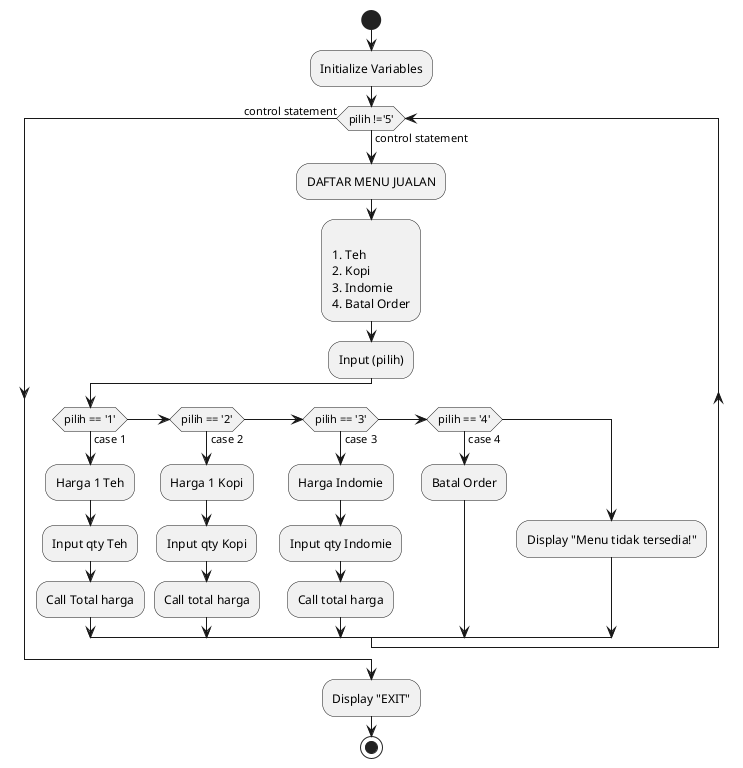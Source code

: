 @startuml pert6

start
:Initialize Variables;
while (pilih !='5') is (control statement)
        :DAFTAR MENU JUALAN;
        :
        1. Teh
        2. Kopi
        3. Indomie
        4. Batal Order;
        :Input (pilih);
        if (pilih == '1') then (case 1)
                :Harga 1 Teh;
                :Input qty Teh;
                :Call Total harga;
        else if (pilih == '2') then (case 2)
                :Harga 1 Kopi;
                :Input qty Kopi;
                :Call total harga;
        else if (pilih == '3') then (case 3)
                :Harga Indomie;
                :Input qty Indomie;
                :Call total harga;
        else if (pilih == '4') then (case 4)
                :Batal Order;
        else
                :Display "Menu tidak tersedia!";
        endif
endwhile (control statement)
:Display "EXIT";
stop

@enduml